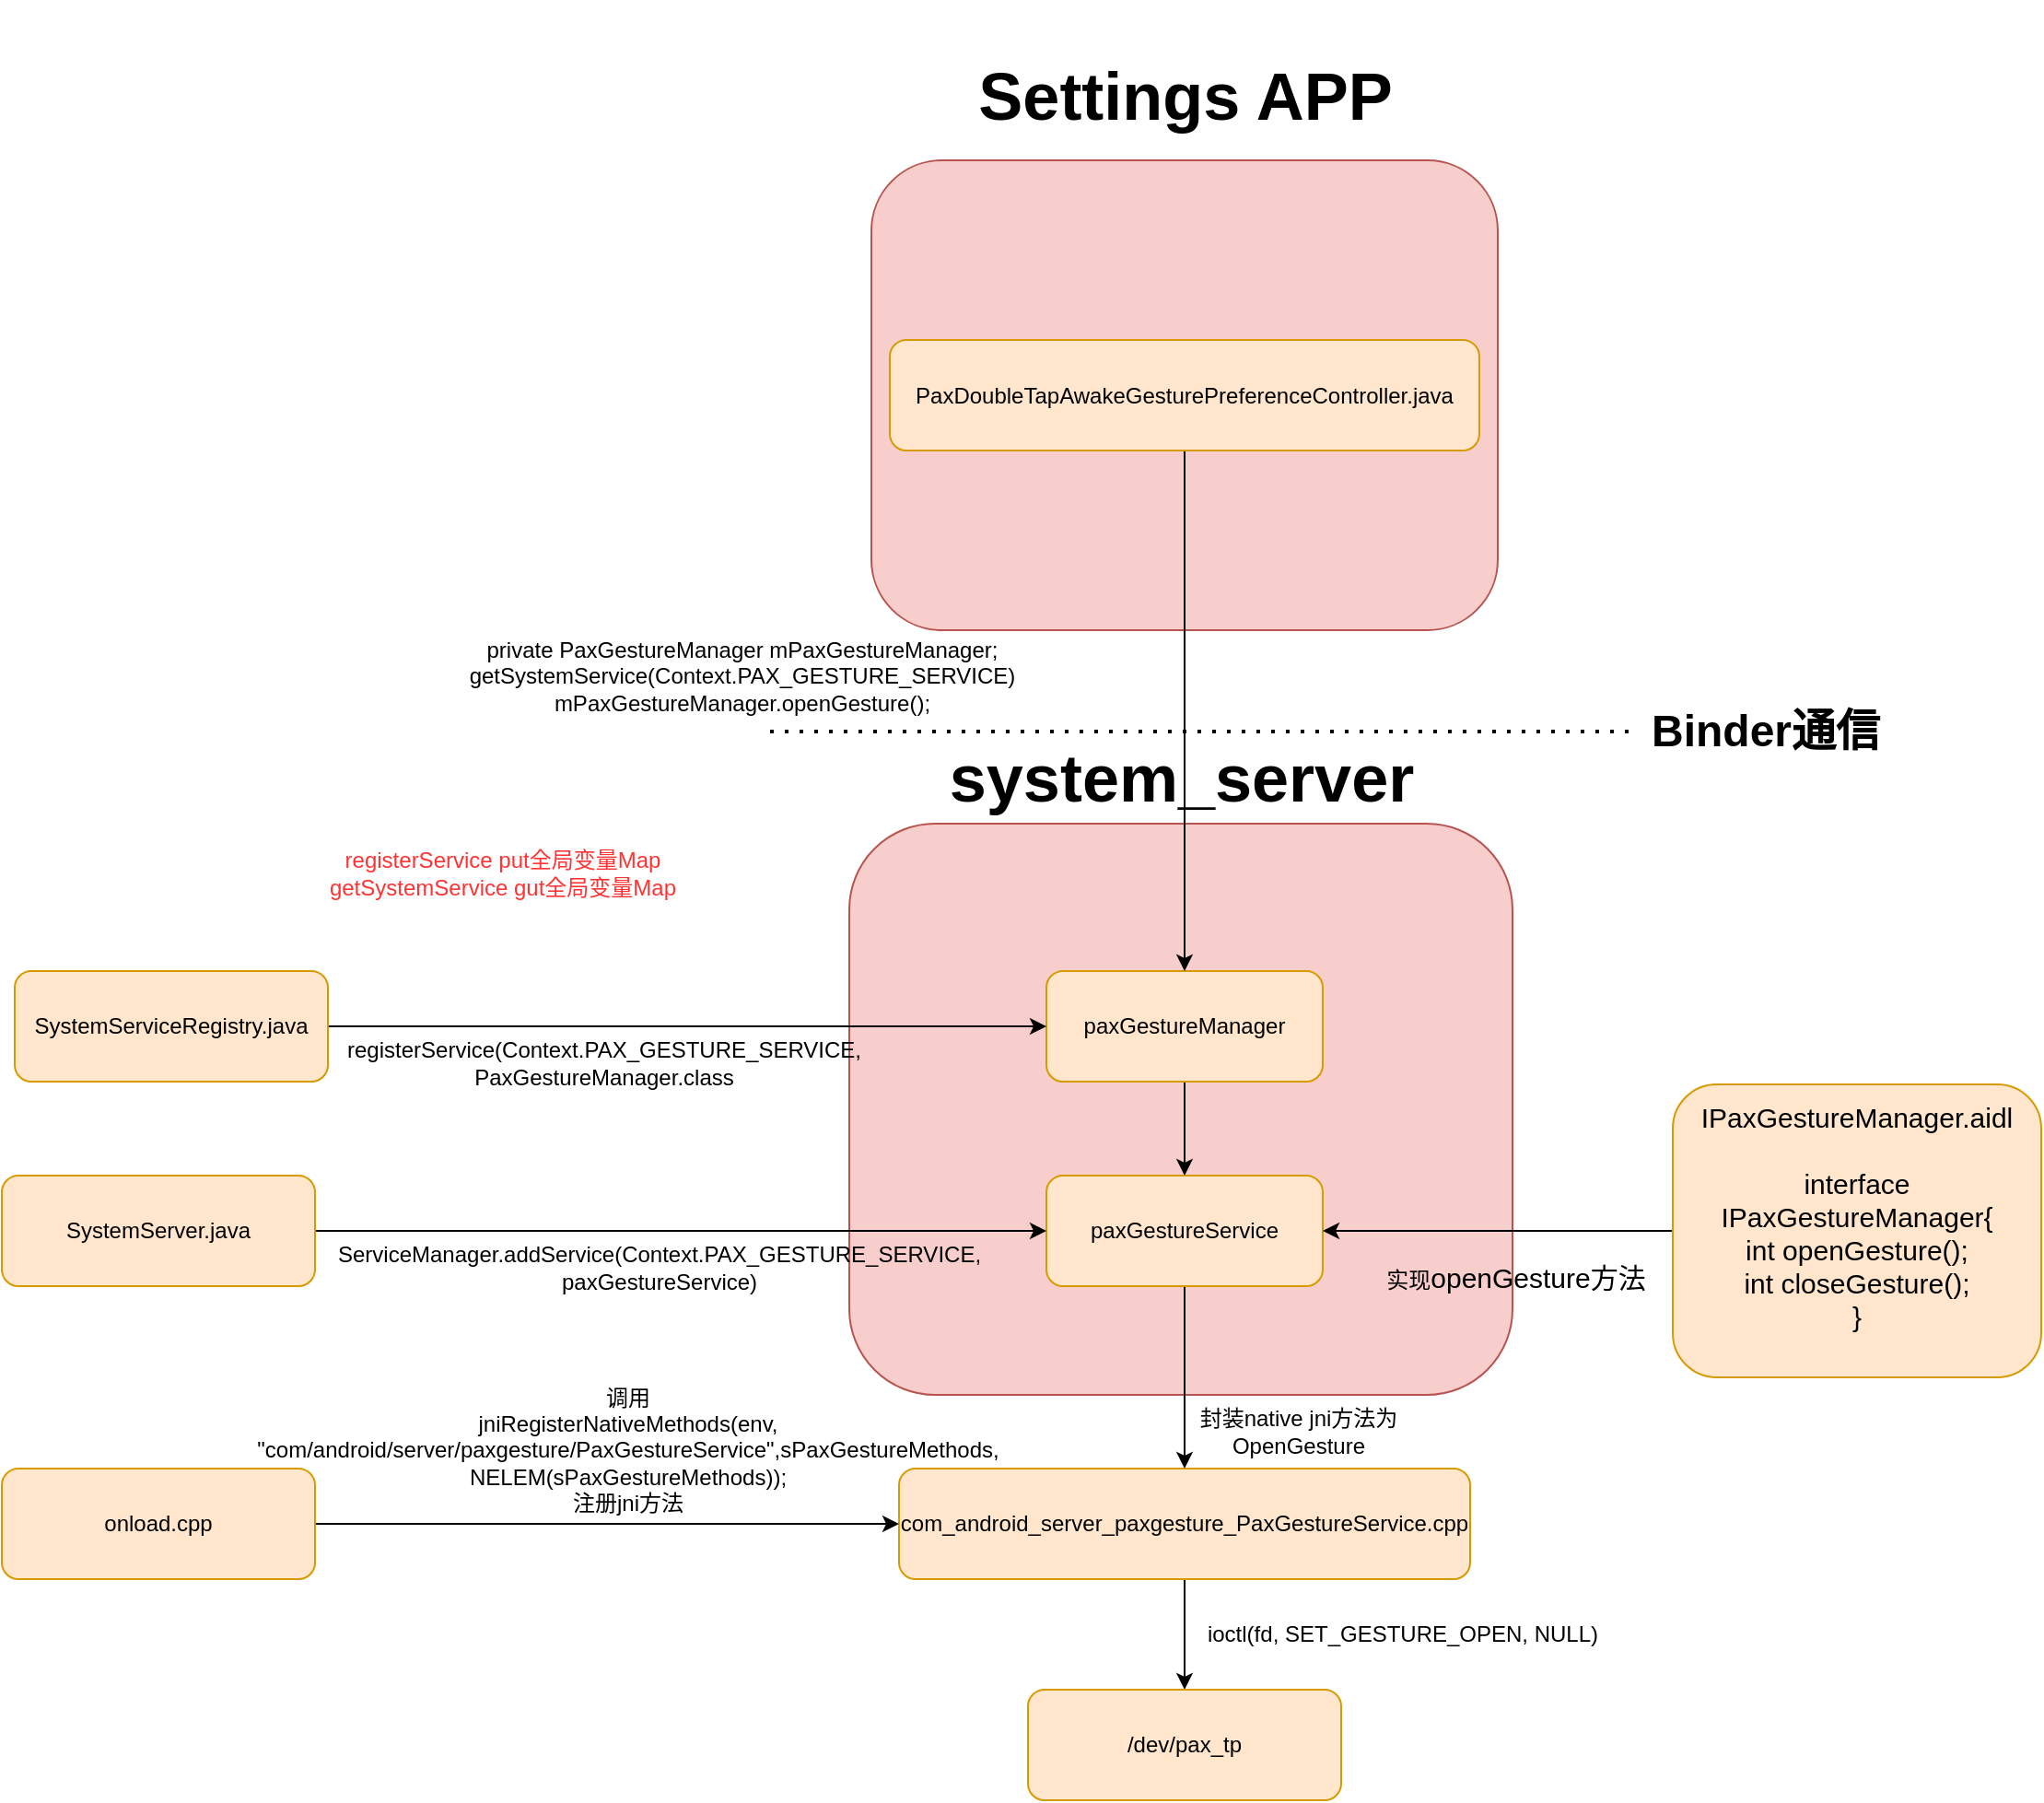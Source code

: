 <mxfile version="13.6.2" type="device"><diagram id="q3bP82aH-95nGHzUDGfn" name="Page-1"><mxGraphModel dx="2105" dy="948" grid="1" gridSize="10" guides="1" tooltips="1" connect="1" arrows="1" fold="1" page="1" pageScale="1" pageWidth="827" pageHeight="1169" math="0" shadow="0"><root><mxCell id="0"/><mxCell id="1" parent="0"/><mxCell id="m1_T28myj1wibRmpxvg--36" value="&lt;h2&gt;&lt;br&gt;&lt;/h2&gt;" style="rounded=1;whiteSpace=wrap;html=1;fillColor=#f8cecc;strokeColor=#b85450;" vertex="1" parent="1"><mxGeometry x="355" y="100" width="340" height="255" as="geometry"/></mxCell><mxCell id="m1_T28myj1wibRmpxvg--5" value="&lt;h2&gt;&lt;br&gt;&lt;/h2&gt;" style="rounded=1;whiteSpace=wrap;html=1;fillColor=#f8cecc;strokeColor=#b85450;" vertex="1" parent="1"><mxGeometry x="343" y="460" width="360" height="310" as="geometry"/></mxCell><mxCell id="m1_T28myj1wibRmpxvg--34" style="edgeStyle=orthogonalEdgeStyle;rounded=0;orthogonalLoop=1;jettySize=auto;html=1;exitX=0.5;exitY=1;exitDx=0;exitDy=0;" edge="1" parent="1" source="m1_T28myj1wibRmpxvg--6" target="m1_T28myj1wibRmpxvg--33"><mxGeometry relative="1" as="geometry"/></mxCell><mxCell id="m1_T28myj1wibRmpxvg--6" value="com_android_server_paxgesture_PaxGestureService.cpp" style="rounded=1;whiteSpace=wrap;html=1;fillColor=#ffe6cc;strokeColor=#d79b00;" vertex="1" parent="1"><mxGeometry x="370" y="810" width="310" height="60" as="geometry"/></mxCell><mxCell id="m1_T28myj1wibRmpxvg--7" value="调用&lt;br&gt;jniRegisterNativeMethods(env, &quot;com/android/server/paxgesture/PaxGestureService&quot;,sPaxGestureMethods, NELEM(sPaxGestureMethods));&lt;br&gt;注册jni方法" style="text;html=1;strokeColor=none;fillColor=none;align=center;verticalAlign=middle;whiteSpace=wrap;rounded=0;" vertex="1" parent="1"><mxGeometry x="53" y="790" width="340" height="20" as="geometry"/></mxCell><mxCell id="m1_T28myj1wibRmpxvg--8" style="edgeStyle=orthogonalEdgeStyle;rounded=0;orthogonalLoop=1;jettySize=auto;html=1;exitX=0.5;exitY=1;exitDx=0;exitDy=0;entryX=0.5;entryY=0;entryDx=0;entryDy=0;" edge="1" parent="1" source="m1_T28myj1wibRmpxvg--9" target="m1_T28myj1wibRmpxvg--6"><mxGeometry relative="1" as="geometry"/></mxCell><mxCell id="m1_T28myj1wibRmpxvg--9" value="paxGestureService" style="rounded=1;whiteSpace=wrap;html=1;fillColor=#ffe6cc;strokeColor=#d79b00;" vertex="1" parent="1"><mxGeometry x="450" y="651" width="150" height="60" as="geometry"/></mxCell><mxCell id="m1_T28myj1wibRmpxvg--10" style="edgeStyle=orthogonalEdgeStyle;rounded=0;orthogonalLoop=1;jettySize=auto;html=1;exitX=0.5;exitY=1;exitDx=0;exitDy=0;entryX=0.5;entryY=0;entryDx=0;entryDy=0;" edge="1" parent="1" source="m1_T28myj1wibRmpxvg--11" target="m1_T28myj1wibRmpxvg--9"><mxGeometry relative="1" as="geometry"/></mxCell><mxCell id="m1_T28myj1wibRmpxvg--11" value="paxGestureManager" style="rounded=1;whiteSpace=wrap;html=1;fillColor=#ffe6cc;strokeColor=#d79b00;" vertex="1" parent="1"><mxGeometry x="450" y="540" width="150" height="60" as="geometry"/></mxCell><mxCell id="m1_T28myj1wibRmpxvg--12" value="封装native jni方法为OpenGesture" style="text;html=1;strokeColor=none;fillColor=none;align=center;verticalAlign=middle;whiteSpace=wrap;rounded=0;" vertex="1" parent="1"><mxGeometry x="512" y="780" width="150" height="20" as="geometry"/></mxCell><mxCell id="m1_T28myj1wibRmpxvg--14" style="edgeStyle=orthogonalEdgeStyle;rounded=0;orthogonalLoop=1;jettySize=auto;html=1;exitX=0.5;exitY=1;exitDx=0;exitDy=0;entryX=0.5;entryY=0;entryDx=0;entryDy=0;" edge="1" parent="1" source="m1_T28myj1wibRmpxvg--15" target="m1_T28myj1wibRmpxvg--11"><mxGeometry relative="1" as="geometry"/></mxCell><mxCell id="m1_T28myj1wibRmpxvg--15" value="PaxDoubleTapAwakeGesturePreferenceController.java" style="rounded=1;whiteSpace=wrap;html=1;fillColor=#ffe6cc;strokeColor=#d79b00;" vertex="1" parent="1"><mxGeometry x="365" y="197.5" width="320" height="60" as="geometry"/></mxCell><mxCell id="m1_T28myj1wibRmpxvg--17" style="edgeStyle=orthogonalEdgeStyle;rounded=0;orthogonalLoop=1;jettySize=auto;html=1;exitX=1;exitY=0.5;exitDx=0;exitDy=0;" edge="1" parent="1" source="m1_T28myj1wibRmpxvg--18" target="m1_T28myj1wibRmpxvg--11"><mxGeometry relative="1" as="geometry"><mxPoint x="323" y="630" as="targetPoint"/></mxGeometry></mxCell><mxCell id="m1_T28myj1wibRmpxvg--18" value="SystemServiceRegistry.java" style="rounded=1;whiteSpace=wrap;html=1;fillColor=#ffe6cc;strokeColor=#d79b00;" vertex="1" parent="1"><mxGeometry x="-110" y="540" width="170" height="60" as="geometry"/></mxCell><mxCell id="m1_T28myj1wibRmpxvg--19" value="ServiceManager.addService(Context.PAX_GESTURE_SERVICE, paxGestureService)" style="text;html=1;strokeColor=none;fillColor=none;align=center;verticalAlign=middle;whiteSpace=wrap;rounded=0;" vertex="1" parent="1"><mxGeometry x="220" y="691" width="40" height="20" as="geometry"/></mxCell><mxCell id="m1_T28myj1wibRmpxvg--20" style="edgeStyle=orthogonalEdgeStyle;rounded=0;orthogonalLoop=1;jettySize=auto;html=1;exitX=1;exitY=0.5;exitDx=0;exitDy=0;entryX=0;entryY=0.5;entryDx=0;entryDy=0;" edge="1" parent="1" source="m1_T28myj1wibRmpxvg--22" target="m1_T28myj1wibRmpxvg--9"><mxGeometry relative="1" as="geometry"><mxPoint x="293" y="750" as="targetPoint"/></mxGeometry></mxCell><mxCell id="m1_T28myj1wibRmpxvg--22" value="SystemServer.java" style="rounded=1;whiteSpace=wrap;html=1;fillColor=#ffe6cc;strokeColor=#d79b00;" vertex="1" parent="1"><mxGeometry x="-117" y="651" width="170" height="60" as="geometry"/></mxCell><mxCell id="m1_T28myj1wibRmpxvg--23" value="registerService(Context.PAX_GESTURE_SERVICE, PaxGestureManager.class" style="text;html=1;strokeColor=none;fillColor=none;align=center;verticalAlign=middle;whiteSpace=wrap;rounded=0;" vertex="1" parent="1"><mxGeometry x="190" y="580" width="40" height="20" as="geometry"/></mxCell><mxCell id="m1_T28myj1wibRmpxvg--24" style="edgeStyle=orthogonalEdgeStyle;rounded=0;orthogonalLoop=1;jettySize=auto;html=1;exitX=1;exitY=0.5;exitDx=0;exitDy=0;entryX=0;entryY=0.5;entryDx=0;entryDy=0;" edge="1" parent="1" source="m1_T28myj1wibRmpxvg--25" target="m1_T28myj1wibRmpxvg--6"><mxGeometry relative="1" as="geometry"/></mxCell><mxCell id="m1_T28myj1wibRmpxvg--25" value="onload.cpp" style="rounded=1;whiteSpace=wrap;html=1;fillColor=#ffe6cc;strokeColor=#d79b00;" vertex="1" parent="1"><mxGeometry x="-117" y="810" width="170" height="60" as="geometry"/></mxCell><mxCell id="m1_T28myj1wibRmpxvg--26" value="&lt;h2&gt;system_server&lt;/h2&gt;" style="text;strokeColor=none;fillColor=none;html=1;fontSize=24;fontStyle=1;verticalAlign=middle;align=center;" vertex="1" parent="1"><mxGeometry x="488" y="420" width="70" height="30" as="geometry"/></mxCell><mxCell id="m1_T28myj1wibRmpxvg--27" value="&lt;font color=&quot;#ff3333&quot;&gt;&lt;br&gt;registerService put全局变量Map&lt;br&gt;getSystemService&amp;nbsp;gut全局变量Map&lt;/font&gt;" style="text;html=1;strokeColor=none;fillColor=none;align=center;verticalAlign=middle;whiteSpace=wrap;rounded=0;" vertex="1" parent="1"><mxGeometry x="30" y="470" width="250" height="20" as="geometry"/></mxCell><mxCell id="m1_T28myj1wibRmpxvg--31" style="edgeStyle=orthogonalEdgeStyle;rounded=0;orthogonalLoop=1;jettySize=auto;html=1;" edge="1" parent="1" source="m1_T28myj1wibRmpxvg--30" target="m1_T28myj1wibRmpxvg--9"><mxGeometry relative="1" as="geometry"/></mxCell><mxCell id="m1_T28myj1wibRmpxvg--30" value="&lt;font style=&quot;font-size: 15px&quot;&gt;IPaxGestureManager.aidl&lt;br&gt;&lt;/font&gt;&lt;div style=&quot;font-size: 15px&quot;&gt;&lt;font style=&quot;font-size: 15px&quot;&gt;&lt;br&gt;&lt;/font&gt;&lt;/div&gt;&lt;div style=&quot;font-size: 15px&quot;&gt;&lt;font style=&quot;font-size: 15px&quot;&gt;interface IPaxGestureManager&lt;span&gt;{&lt;/span&gt;&lt;/font&gt;&lt;/div&gt;&lt;div style=&quot;font-size: 15px&quot;&gt;&lt;font style=&quot;font-size: 15px&quot;&gt;int openGesture();&lt;/font&gt;&lt;/div&gt;&lt;div style=&quot;font-size: 15px&quot;&gt;&lt;span&gt;&lt;font style=&quot;font-size: 15px&quot;&gt;int closeGesture();&lt;/font&gt;&lt;/span&gt;&lt;/div&gt;&lt;div style=&quot;font-size: 15px&quot;&gt;&lt;span&gt;}&lt;/span&gt;&lt;/div&gt;&lt;div&gt;&lt;br&gt;&lt;/div&gt;" style="rounded=1;whiteSpace=wrap;html=1;fillColor=#ffe6cc;strokeColor=#d79b00;" vertex="1" parent="1"><mxGeometry x="790" y="601.5" width="200" height="159" as="geometry"/></mxCell><mxCell id="m1_T28myj1wibRmpxvg--32" value="实现&lt;span style=&quot;font-size: 15px&quot;&gt;openGesture方法&lt;/span&gt;" style="text;html=1;strokeColor=none;fillColor=none;align=center;verticalAlign=middle;whiteSpace=wrap;rounded=0;" vertex="1" parent="1"><mxGeometry x="630" y="701" width="150" height="10" as="geometry"/></mxCell><mxCell id="m1_T28myj1wibRmpxvg--33" value="/dev/pax_tp" style="rounded=1;whiteSpace=wrap;html=1;fillColor=#ffe6cc;strokeColor=#d79b00;" vertex="1" parent="1"><mxGeometry x="440" y="930" width="170" height="60" as="geometry"/></mxCell><mxCell id="m1_T28myj1wibRmpxvg--35" value="ioctl(fd, SET_GESTURE_OPEN, NULL)" style="text;html=1;strokeColor=none;fillColor=none;align=center;verticalAlign=middle;whiteSpace=wrap;rounded=0;" vertex="1" parent="1"><mxGeometry x="530" y="890" width="227" height="20" as="geometry"/></mxCell><mxCell id="m1_T28myj1wibRmpxvg--38" value="&lt;h2&gt;Settings APP&lt;/h2&gt;" style="text;strokeColor=none;fillColor=none;html=1;fontSize=24;fontStyle=1;verticalAlign=middle;align=center;" vertex="1" parent="1"><mxGeometry x="490" y="50" width="70" height="30" as="geometry"/></mxCell><mxCell id="m1_T28myj1wibRmpxvg--40" value="" style="endArrow=none;dashed=1;html=1;dashPattern=1 3;strokeWidth=2;" edge="1" parent="1"><mxGeometry width="50" height="50" relative="1" as="geometry"><mxPoint x="300" y="410" as="sourcePoint"/><mxPoint x="770" y="410" as="targetPoint"/></mxGeometry></mxCell><mxCell id="m1_T28myj1wibRmpxvg--41" value="Binder通信" style="text;strokeColor=none;fillColor=none;html=1;fontSize=24;fontStyle=1;verticalAlign=middle;align=center;" vertex="1" parent="1"><mxGeometry x="790" y="390" width="100" height="40" as="geometry"/></mxCell><mxCell id="m1_T28myj1wibRmpxvg--42" value="private PaxGestureManager mPaxGestureManager;&lt;br&gt;getSystemService(Context.PAX_GESTURE_SERVICE)&lt;br&gt;mPaxGestureManager.openGesture();" style="text;html=1;strokeColor=none;fillColor=none;align=center;verticalAlign=middle;whiteSpace=wrap;rounded=0;" vertex="1" parent="1"><mxGeometry x="130" y="370" width="310" height="20" as="geometry"/></mxCell></root></mxGraphModel></diagram></mxfile>
